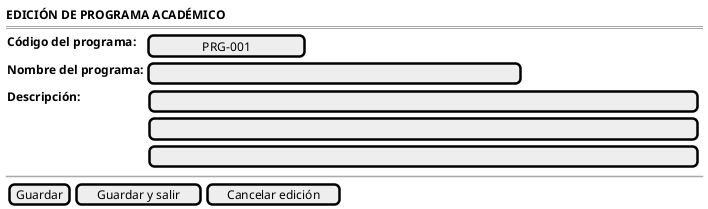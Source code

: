 @startsalt editarPrograma-wireframe
{
    <b>EDICIÓN DE PROGRAMA ACADÉMICO</b>
    ===
    {
        <b>Código del programa:</b> | [      PRG-001      ]
        <b>Nombre del programa:</b> | [                                              ]
        <b>Descripción:</b> | 
        {
            [                                                                    ]
            [                                                                    ]
            [                                                                    ]
        }
    }
    
    ~~
    
    {[Guardar] | [Guardar y salir] | [Cancelar edición]}
}

@endsalt